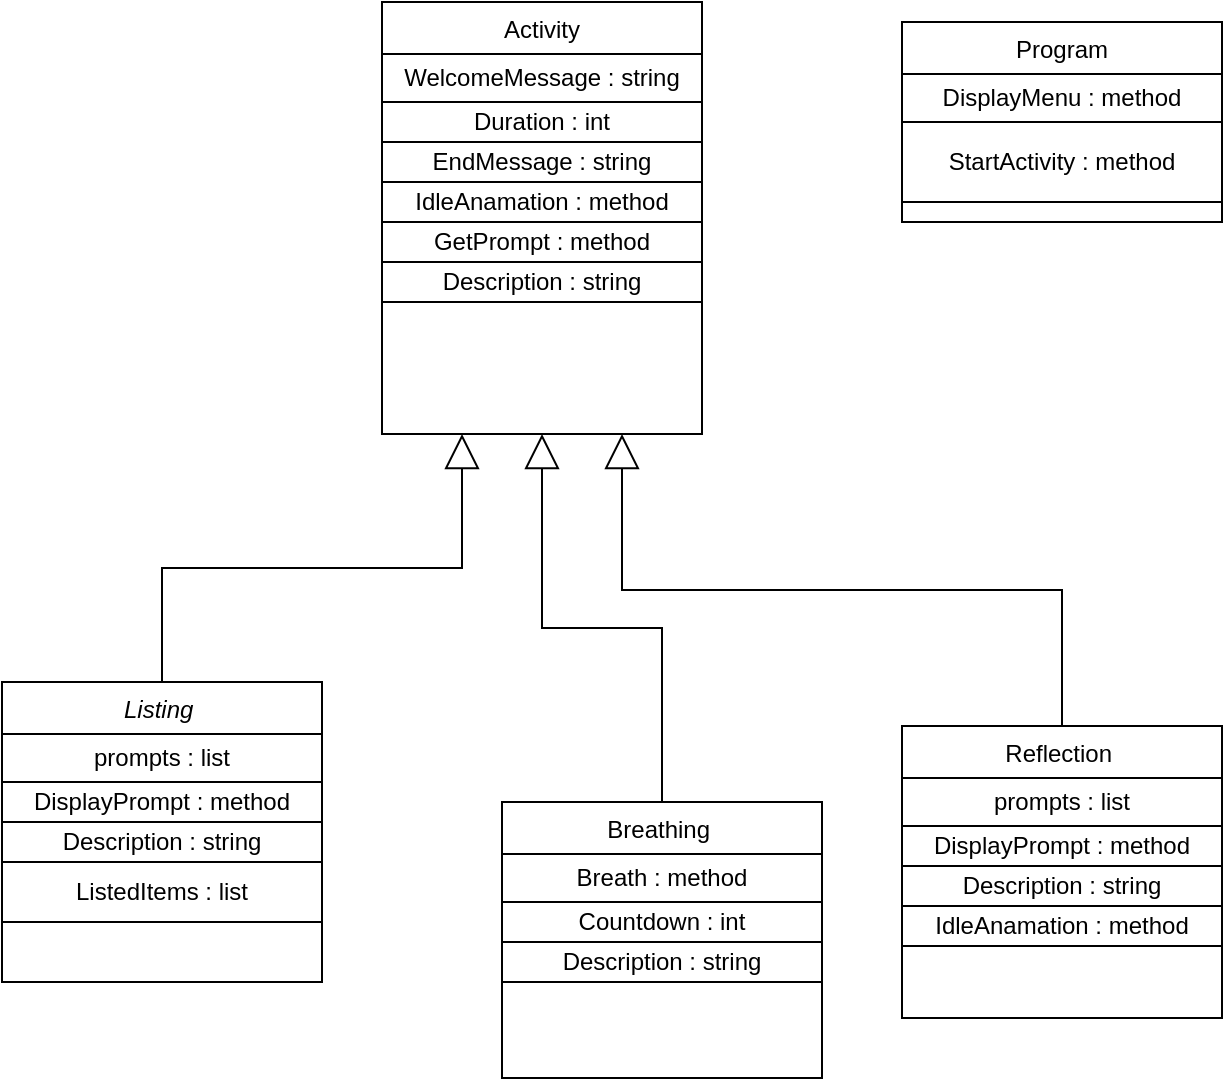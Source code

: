 <mxfile version="22.0.8" type="device">
  <diagram id="C5RBs43oDa-KdzZeNtuy" name="Page-1">
    <mxGraphModel dx="1434" dy="772" grid="1" gridSize="10" guides="1" tooltips="1" connect="1" arrows="1" fold="1" page="1" pageScale="1" pageWidth="827" pageHeight="1169" math="0" shadow="0">
      <root>
        <mxCell id="WIyWlLk6GJQsqaUBKTNV-0" />
        <mxCell id="WIyWlLk6GJQsqaUBKTNV-1" parent="WIyWlLk6GJQsqaUBKTNV-0" />
        <mxCell id="zkfFHV4jXpPFQw0GAbJ--0" value="Listing " style="swimlane;fontStyle=2;align=center;verticalAlign=top;childLayout=stackLayout;horizontal=1;startSize=26;horizontalStack=0;resizeParent=1;resizeLast=0;collapsible=1;marginBottom=0;rounded=0;shadow=0;strokeWidth=1;" parent="WIyWlLk6GJQsqaUBKTNV-1" vertex="1">
          <mxGeometry x="50" y="380" width="160" height="150" as="geometry">
            <mxRectangle x="230" y="140" width="160" height="26" as="alternateBounds" />
          </mxGeometry>
        </mxCell>
        <mxCell id="RgENuSNTIzKOygKHR2Vr-23" value="prompts : list" style="whiteSpace=wrap;html=1;" parent="zkfFHV4jXpPFQw0GAbJ--0" vertex="1">
          <mxGeometry y="26" width="160" height="24" as="geometry" />
        </mxCell>
        <mxCell id="RgENuSNTIzKOygKHR2Vr-27" value="DisplayPrompt : method" style="whiteSpace=wrap;html=1;" parent="zkfFHV4jXpPFQw0GAbJ--0" vertex="1">
          <mxGeometry y="50" width="160" height="20" as="geometry" />
        </mxCell>
        <mxCell id="CghOZJPsOXeysqv0BFEc-6" value="Description : string" style="whiteSpace=wrap;html=1;" vertex="1" parent="zkfFHV4jXpPFQw0GAbJ--0">
          <mxGeometry y="70" width="160" height="20" as="geometry" />
        </mxCell>
        <mxCell id="CghOZJPsOXeysqv0BFEc-10" value="ListedItems : list" style="whiteSpace=wrap;html=1;" vertex="1" parent="zkfFHV4jXpPFQw0GAbJ--0">
          <mxGeometry y="90" width="160" height="30" as="geometry" />
        </mxCell>
        <mxCell id="zkfFHV4jXpPFQw0GAbJ--6" value="Breathing " style="swimlane;fontStyle=0;align=center;verticalAlign=top;childLayout=stackLayout;horizontal=1;startSize=26;horizontalStack=0;resizeParent=1;resizeLast=0;collapsible=1;marginBottom=0;rounded=0;shadow=0;strokeWidth=1;" parent="WIyWlLk6GJQsqaUBKTNV-1" vertex="1">
          <mxGeometry x="300" y="440" width="160" height="138" as="geometry">
            <mxRectangle x="130" y="380" width="160" height="26" as="alternateBounds" />
          </mxGeometry>
        </mxCell>
        <mxCell id="RgENuSNTIzKOygKHR2Vr-24" value="Breath : method" style="whiteSpace=wrap;html=1;" parent="zkfFHV4jXpPFQw0GAbJ--6" vertex="1">
          <mxGeometry y="26" width="160" height="24" as="geometry" />
        </mxCell>
        <mxCell id="RgENuSNTIzKOygKHR2Vr-25" value="Countdown : int" style="whiteSpace=wrap;html=1;" parent="zkfFHV4jXpPFQw0GAbJ--6" vertex="1">
          <mxGeometry y="50" width="160" height="20" as="geometry" />
        </mxCell>
        <mxCell id="RgENuSNTIzKOygKHR2Vr-17" value="Description : string" style="whiteSpace=wrap;html=1;" parent="zkfFHV4jXpPFQw0GAbJ--6" vertex="1">
          <mxGeometry y="70" width="160" height="20" as="geometry" />
        </mxCell>
        <mxCell id="RgENuSNTIzKOygKHR2Vr-10" style="edgeStyle=orthogonalEdgeStyle;rounded=0;orthogonalLoop=1;jettySize=auto;html=1;exitX=0.5;exitY=0;exitDx=0;exitDy=0;entryX=0.75;entryY=1;entryDx=0;entryDy=0;endArrow=block;endFill=0;endSize=15;" parent="WIyWlLk6GJQsqaUBKTNV-1" source="zkfFHV4jXpPFQw0GAbJ--13" target="RgENuSNTIzKOygKHR2Vr-3" edge="1">
          <mxGeometry relative="1" as="geometry">
            <mxPoint x="380" y="325.5" as="targetPoint" />
            <mxPoint x="650" y="569.5" as="sourcePoint" />
          </mxGeometry>
        </mxCell>
        <mxCell id="zkfFHV4jXpPFQw0GAbJ--13" value="Reflection " style="swimlane;fontStyle=0;align=center;verticalAlign=top;childLayout=stackLayout;horizontal=1;startSize=26;horizontalStack=0;resizeParent=1;resizeLast=0;collapsible=1;marginBottom=0;rounded=0;shadow=0;strokeWidth=1;" parent="WIyWlLk6GJQsqaUBKTNV-1" vertex="1">
          <mxGeometry x="500" y="402" width="160" height="146" as="geometry">
            <mxRectangle x="340" y="380" width="170" height="26" as="alternateBounds" />
          </mxGeometry>
        </mxCell>
        <mxCell id="RgENuSNTIzKOygKHR2Vr-21" value="prompts : list" style="whiteSpace=wrap;html=1;" parent="zkfFHV4jXpPFQw0GAbJ--13" vertex="1">
          <mxGeometry y="26" width="160" height="24" as="geometry" />
        </mxCell>
        <mxCell id="RgENuSNTIzKOygKHR2Vr-26" value="DisplayPrompt : method" style="whiteSpace=wrap;html=1;" parent="zkfFHV4jXpPFQw0GAbJ--13" vertex="1">
          <mxGeometry y="50" width="160" height="20" as="geometry" />
        </mxCell>
        <mxCell id="CghOZJPsOXeysqv0BFEc-7" value="Description : string" style="whiteSpace=wrap;html=1;" vertex="1" parent="zkfFHV4jXpPFQw0GAbJ--13">
          <mxGeometry y="70" width="160" height="20" as="geometry" />
        </mxCell>
        <mxCell id="CghOZJPsOXeysqv0BFEc-8" value="IdleAnamation : method" style="whiteSpace=wrap;html=1;" vertex="1" parent="zkfFHV4jXpPFQw0GAbJ--13">
          <mxGeometry y="90" width="160" height="20" as="geometry" />
        </mxCell>
        <mxCell id="zkfFHV4jXpPFQw0GAbJ--17" value="Program" style="swimlane;fontStyle=0;align=center;verticalAlign=top;childLayout=stackLayout;horizontal=1;startSize=26;horizontalStack=0;resizeParent=1;resizeLast=0;collapsible=1;marginBottom=0;rounded=0;shadow=0;strokeWidth=1;" parent="WIyWlLk6GJQsqaUBKTNV-1" vertex="1">
          <mxGeometry x="500" y="50" width="160" height="100" as="geometry">
            <mxRectangle x="550" y="140" width="160" height="26" as="alternateBounds" />
          </mxGeometry>
        </mxCell>
        <mxCell id="RgENuSNTIzKOygKHR2Vr-20" value="DisplayMenu : method" style="whiteSpace=wrap;html=1;" parent="zkfFHV4jXpPFQw0GAbJ--17" vertex="1">
          <mxGeometry y="26" width="160" height="24" as="geometry" />
        </mxCell>
        <mxCell id="CghOZJPsOXeysqv0BFEc-5" value="StartActivity : method" style="whiteSpace=wrap;html=1;" vertex="1" parent="zkfFHV4jXpPFQw0GAbJ--17">
          <mxGeometry y="50" width="160" height="40" as="geometry" />
        </mxCell>
        <mxCell id="RgENuSNTIzKOygKHR2Vr-3" value="Activity" style="swimlane;fontStyle=0;align=center;verticalAlign=top;childLayout=stackLayout;horizontal=1;startSize=26;horizontalStack=0;resizeParent=1;resizeLast=0;collapsible=1;marginBottom=0;rounded=0;shadow=0;strokeWidth=1;" parent="WIyWlLk6GJQsqaUBKTNV-1" vertex="1">
          <mxGeometry x="240" y="40" width="160" height="216" as="geometry">
            <mxRectangle x="550" y="140" width="160" height="26" as="alternateBounds" />
          </mxGeometry>
        </mxCell>
        <mxCell id="RgENuSNTIzKOygKHR2Vr-4" value="WelcomeMessage : string" style="rounded=0;whiteSpace=wrap;html=1;" parent="RgENuSNTIzKOygKHR2Vr-3" vertex="1">
          <mxGeometry y="26" width="160" height="24" as="geometry" />
        </mxCell>
        <mxCell id="RgENuSNTIzKOygKHR2Vr-13" value="Duration : int" style="whiteSpace=wrap;html=1;" parent="RgENuSNTIzKOygKHR2Vr-3" vertex="1">
          <mxGeometry y="50" width="160" height="20" as="geometry" />
        </mxCell>
        <mxCell id="RgENuSNTIzKOygKHR2Vr-18" value="EndMessage : string" style="whiteSpace=wrap;html=1;" parent="RgENuSNTIzKOygKHR2Vr-3" vertex="1">
          <mxGeometry y="70" width="160" height="20" as="geometry" />
        </mxCell>
        <mxCell id="RgENuSNTIzKOygKHR2Vr-19" value="IdleAnamation : method" style="whiteSpace=wrap;html=1;" parent="RgENuSNTIzKOygKHR2Vr-3" vertex="1">
          <mxGeometry y="90" width="160" height="20" as="geometry" />
        </mxCell>
        <mxCell id="RgENuSNTIzKOygKHR2Vr-22" value="GetPrompt : method" style="whiteSpace=wrap;html=1;" parent="RgENuSNTIzKOygKHR2Vr-3" vertex="1">
          <mxGeometry y="110" width="160" height="20" as="geometry" />
        </mxCell>
        <mxCell id="CghOZJPsOXeysqv0BFEc-9" value="Description : string" style="whiteSpace=wrap;html=1;" vertex="1" parent="RgENuSNTIzKOygKHR2Vr-3">
          <mxGeometry y="130" width="160" height="20" as="geometry" />
        </mxCell>
        <mxCell id="RgENuSNTIzKOygKHR2Vr-11" style="edgeStyle=orthogonalEdgeStyle;rounded=0;orthogonalLoop=1;jettySize=auto;html=1;exitX=0.5;exitY=0;exitDx=0;exitDy=0;endArrow=block;endFill=0;endSize=15;entryX=0.25;entryY=1;entryDx=0;entryDy=0;" parent="WIyWlLk6GJQsqaUBKTNV-1" source="zkfFHV4jXpPFQw0GAbJ--0" target="RgENuSNTIzKOygKHR2Vr-3" edge="1">
          <mxGeometry relative="1" as="geometry">
            <mxPoint x="470" y="570" as="targetPoint" />
            <mxPoint x="370" y="635" as="sourcePoint" />
          </mxGeometry>
        </mxCell>
        <mxCell id="RgENuSNTIzKOygKHR2Vr-12" style="edgeStyle=orthogonalEdgeStyle;rounded=0;orthogonalLoop=1;jettySize=auto;html=1;exitX=0.5;exitY=0;exitDx=0;exitDy=0;entryX=0.5;entryY=1;entryDx=0;entryDy=0;endArrow=block;endFill=0;endSize=15;" parent="WIyWlLk6GJQsqaUBKTNV-1" source="zkfFHV4jXpPFQw0GAbJ--6" target="RgENuSNTIzKOygKHR2Vr-3" edge="1">
          <mxGeometry relative="1" as="geometry">
            <mxPoint x="290" y="300" as="targetPoint" />
            <mxPoint x="230" y="484" as="sourcePoint" />
          </mxGeometry>
        </mxCell>
      </root>
    </mxGraphModel>
  </diagram>
</mxfile>
